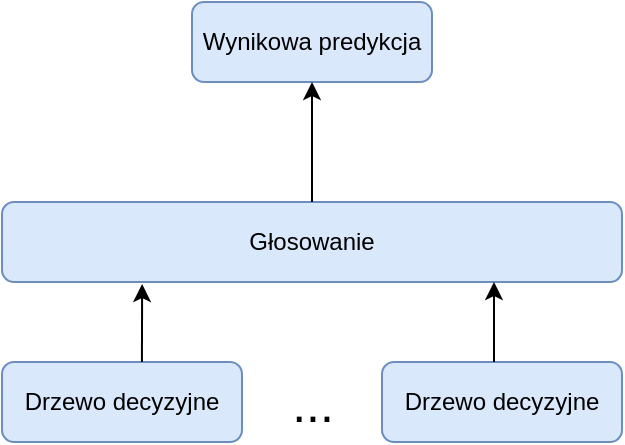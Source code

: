 <mxfile version="13.1.0" type="github" pages="2">
  <diagram id="9SLuy1cNbQ2G_u0qKm9q" name="Page-1">
    <mxGraphModel dx="1021" dy="769" grid="1" gridSize="10" guides="1" tooltips="1" connect="1" arrows="1" fold="1" page="1" pageScale="1" pageWidth="827" pageHeight="1169" math="0" shadow="0">
      <root>
        <mxCell id="0" />
        <mxCell id="1" parent="0" />
        <mxCell id="2e4p6PxHYIDBqyLsvb8u-1" value="Głosowanie" style="rounded=1;whiteSpace=wrap;html=1;fillColor=#dae8fc;strokeColor=#6c8ebf;" parent="1" vertex="1">
          <mxGeometry x="290" y="230" width="310" height="40" as="geometry" />
        </mxCell>
        <mxCell id="2e4p6PxHYIDBqyLsvb8u-2" value="Wynikowa predykcja" style="rounded=1;whiteSpace=wrap;html=1;fillColor=#dae8fc;strokeColor=#6c8ebf;" parent="1" vertex="1">
          <mxGeometry x="385" y="130" width="120" height="40" as="geometry" />
        </mxCell>
        <mxCell id="2e4p6PxHYIDBqyLsvb8u-3" value="Drzewo decyzyjne" style="rounded=1;whiteSpace=wrap;html=1;fillColor=#dae8fc;strokeColor=#6c8ebf;" parent="1" vertex="1">
          <mxGeometry x="290" y="310" width="120" height="40" as="geometry" />
        </mxCell>
        <mxCell id="2e4p6PxHYIDBqyLsvb8u-4" value="Drzewo decyzyjne" style="rounded=1;whiteSpace=wrap;html=1;fillColor=#dae8fc;strokeColor=#6c8ebf;" parent="1" vertex="1">
          <mxGeometry x="480" y="310" width="120" height="40" as="geometry" />
        </mxCell>
        <mxCell id="2e4p6PxHYIDBqyLsvb8u-5" value="" style="endArrow=classic;html=1;entryX=0.5;entryY=1;entryDx=0;entryDy=0;" parent="1" source="2e4p6PxHYIDBqyLsvb8u-1" target="2e4p6PxHYIDBqyLsvb8u-2" edge="1">
          <mxGeometry width="50" height="50" relative="1" as="geometry">
            <mxPoint x="410" y="270" as="sourcePoint" />
            <mxPoint x="460" y="220" as="targetPoint" />
          </mxGeometry>
        </mxCell>
        <mxCell id="2e4p6PxHYIDBqyLsvb8u-6" value="&lt;font style=&quot;font-size: 25px&quot;&gt;...&lt;/font&gt;" style="text;html=1;align=center;verticalAlign=middle;resizable=0;points=[];autosize=1;" parent="1" vertex="1">
          <mxGeometry x="425" y="320" width="40" height="20" as="geometry" />
        </mxCell>
        <mxCell id="2e4p6PxHYIDBqyLsvb8u-7" value="" style="endArrow=classic;html=1;exitX=0.583;exitY=0;exitDx=0;exitDy=0;entryX=0.226;entryY=1.025;entryDx=0;entryDy=0;entryPerimeter=0;exitPerimeter=0;" parent="1" source="2e4p6PxHYIDBqyLsvb8u-3" target="2e4p6PxHYIDBqyLsvb8u-1" edge="1">
          <mxGeometry width="50" height="50" relative="1" as="geometry">
            <mxPoint x="340" y="490" as="sourcePoint" />
            <mxPoint x="347" y="271" as="targetPoint" />
          </mxGeometry>
        </mxCell>
        <mxCell id="2e4p6PxHYIDBqyLsvb8u-8" value="" style="endArrow=classic;html=1;" parent="1" edge="1">
          <mxGeometry width="50" height="50" relative="1" as="geometry">
            <mxPoint x="536" y="310" as="sourcePoint" />
            <mxPoint x="536" y="270" as="targetPoint" />
          </mxGeometry>
        </mxCell>
      </root>
    </mxGraphModel>
  </diagram>
  <diagram id="IRCTlLEeJn8GBJFb2pMH" name="Page-2">
    <mxGraphModel dx="1021" dy="769" grid="1" gridSize="10" guides="1" tooltips="1" connect="1" arrows="1" fold="1" page="1" pageScale="1" pageWidth="827" pageHeight="1169" math="0" shadow="0">
      <root>
        <mxCell id="YA5fYmywzuV7nNgQzWsX-0" />
        <mxCell id="YA5fYmywzuV7nNgQzWsX-1" parent="YA5fYmywzuV7nNgQzWsX-0" />
      </root>
    </mxGraphModel>
  </diagram>
</mxfile>
